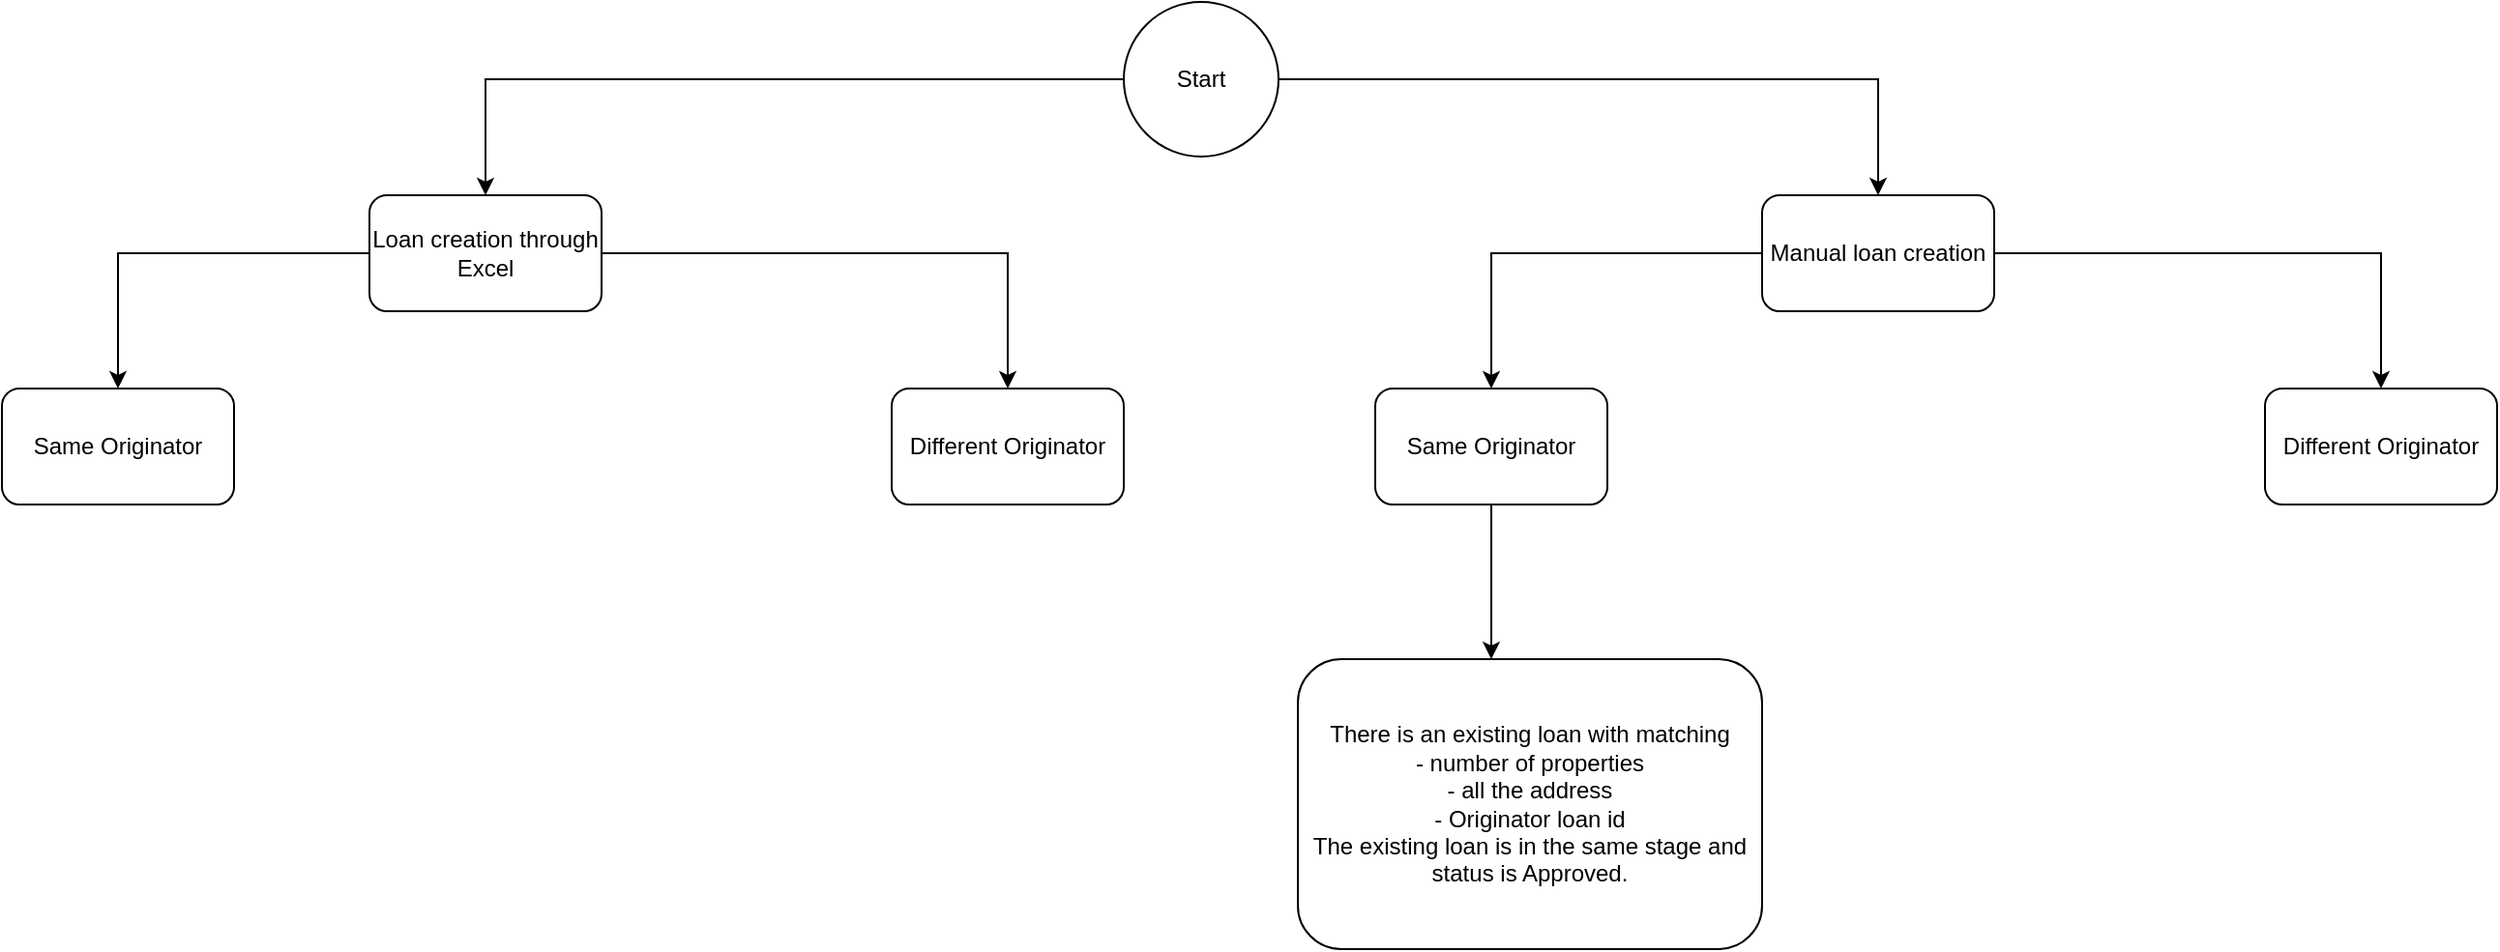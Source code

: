 <mxfile version="13.6.4" type="github">
  <diagram id="qH6c3s9MMgLRUwGL3_td" name="Page-1">
    <mxGraphModel dx="2216" dy="982" grid="1" gridSize="10" guides="1" tooltips="1" connect="1" arrows="1" fold="1" page="1" pageScale="1" pageWidth="850" pageHeight="1100" math="0" shadow="0">
      <root>
        <mxCell id="0" />
        <mxCell id="1" parent="0" />
        <mxCell id="ZVSDZQNDmMW8suPTSfCe-9" style="edgeStyle=orthogonalEdgeStyle;rounded=0;orthogonalLoop=1;jettySize=auto;html=1;entryX=0.5;entryY=0;entryDx=0;entryDy=0;" edge="1" parent="1" source="ZVSDZQNDmMW8suPTSfCe-1" target="ZVSDZQNDmMW8suPTSfCe-2">
          <mxGeometry relative="1" as="geometry" />
        </mxCell>
        <mxCell id="ZVSDZQNDmMW8suPTSfCe-10" style="edgeStyle=orthogonalEdgeStyle;rounded=0;orthogonalLoop=1;jettySize=auto;html=1;entryX=0.5;entryY=0;entryDx=0;entryDy=0;" edge="1" parent="1" source="ZVSDZQNDmMW8suPTSfCe-1" target="ZVSDZQNDmMW8suPTSfCe-3">
          <mxGeometry relative="1" as="geometry" />
        </mxCell>
        <mxCell id="ZVSDZQNDmMW8suPTSfCe-1" value="Start" style="ellipse;whiteSpace=wrap;html=1;aspect=fixed;" vertex="1" parent="1">
          <mxGeometry x="720" y="20" width="80" height="80" as="geometry" />
        </mxCell>
        <mxCell id="ZVSDZQNDmMW8suPTSfCe-11" style="edgeStyle=orthogonalEdgeStyle;rounded=0;orthogonalLoop=1;jettySize=auto;html=1;entryX=0.5;entryY=0;entryDx=0;entryDy=0;" edge="1" parent="1" source="ZVSDZQNDmMW8suPTSfCe-2" target="ZVSDZQNDmMW8suPTSfCe-4">
          <mxGeometry relative="1" as="geometry" />
        </mxCell>
        <mxCell id="ZVSDZQNDmMW8suPTSfCe-12" style="edgeStyle=orthogonalEdgeStyle;rounded=0;orthogonalLoop=1;jettySize=auto;html=1;entryX=0.5;entryY=0;entryDx=0;entryDy=0;" edge="1" parent="1" source="ZVSDZQNDmMW8suPTSfCe-2" target="ZVSDZQNDmMW8suPTSfCe-5">
          <mxGeometry relative="1" as="geometry" />
        </mxCell>
        <mxCell id="ZVSDZQNDmMW8suPTSfCe-2" value="Loan creation through Excel" style="rounded=1;whiteSpace=wrap;html=1;" vertex="1" parent="1">
          <mxGeometry x="330" y="120" width="120" height="60" as="geometry" />
        </mxCell>
        <mxCell id="ZVSDZQNDmMW8suPTSfCe-13" style="edgeStyle=orthogonalEdgeStyle;rounded=0;orthogonalLoop=1;jettySize=auto;html=1;entryX=0.5;entryY=0;entryDx=0;entryDy=0;" edge="1" parent="1" source="ZVSDZQNDmMW8suPTSfCe-3" target="ZVSDZQNDmMW8suPTSfCe-6">
          <mxGeometry relative="1" as="geometry" />
        </mxCell>
        <mxCell id="ZVSDZQNDmMW8suPTSfCe-14" style="edgeStyle=orthogonalEdgeStyle;rounded=0;orthogonalLoop=1;jettySize=auto;html=1;entryX=0.5;entryY=0;entryDx=0;entryDy=0;" edge="1" parent="1" source="ZVSDZQNDmMW8suPTSfCe-3" target="ZVSDZQNDmMW8suPTSfCe-7">
          <mxGeometry relative="1" as="geometry" />
        </mxCell>
        <mxCell id="ZVSDZQNDmMW8suPTSfCe-3" value="&lt;span&gt;Manual loan creation&lt;/span&gt;" style="rounded=1;whiteSpace=wrap;html=1;" vertex="1" parent="1">
          <mxGeometry x="1050" y="120" width="120" height="60" as="geometry" />
        </mxCell>
        <mxCell id="ZVSDZQNDmMW8suPTSfCe-4" value="Same Originator" style="rounded=1;whiteSpace=wrap;html=1;" vertex="1" parent="1">
          <mxGeometry x="140" y="220" width="120" height="60" as="geometry" />
        </mxCell>
        <mxCell id="ZVSDZQNDmMW8suPTSfCe-5" value="Different Originator" style="rounded=1;whiteSpace=wrap;html=1;" vertex="1" parent="1">
          <mxGeometry x="600" y="220" width="120" height="60" as="geometry" />
        </mxCell>
        <mxCell id="ZVSDZQNDmMW8suPTSfCe-17" style="edgeStyle=orthogonalEdgeStyle;rounded=0;orthogonalLoop=1;jettySize=auto;html=1;entryX=0.5;entryY=0;entryDx=0;entryDy=0;" edge="1" parent="1" source="ZVSDZQNDmMW8suPTSfCe-6">
          <mxGeometry relative="1" as="geometry">
            <mxPoint x="910" y="360" as="targetPoint" />
          </mxGeometry>
        </mxCell>
        <mxCell id="ZVSDZQNDmMW8suPTSfCe-6" value="Same Originator" style="rounded=1;whiteSpace=wrap;html=1;" vertex="1" parent="1">
          <mxGeometry x="850" y="220" width="120" height="60" as="geometry" />
        </mxCell>
        <mxCell id="ZVSDZQNDmMW8suPTSfCe-7" value="Different Originator" style="rounded=1;whiteSpace=wrap;html=1;" vertex="1" parent="1">
          <mxGeometry x="1310" y="220" width="120" height="60" as="geometry" />
        </mxCell>
        <mxCell id="ZVSDZQNDmMW8suPTSfCe-19" value="&lt;div&gt;There is an existing loan with matching&lt;/div&gt;&lt;div&gt;- number of properties&lt;/div&gt;&lt;div&gt;- all the address&lt;/div&gt;&lt;div&gt;- Originator loan id&lt;/div&gt;&lt;div&gt;The existing loan is in the same stage and status is Approved.&lt;/div&gt;" style="rounded=1;whiteSpace=wrap;html=1;" vertex="1" parent="1">
          <mxGeometry x="810" y="360" width="240" height="150" as="geometry" />
        </mxCell>
      </root>
    </mxGraphModel>
  </diagram>
</mxfile>
